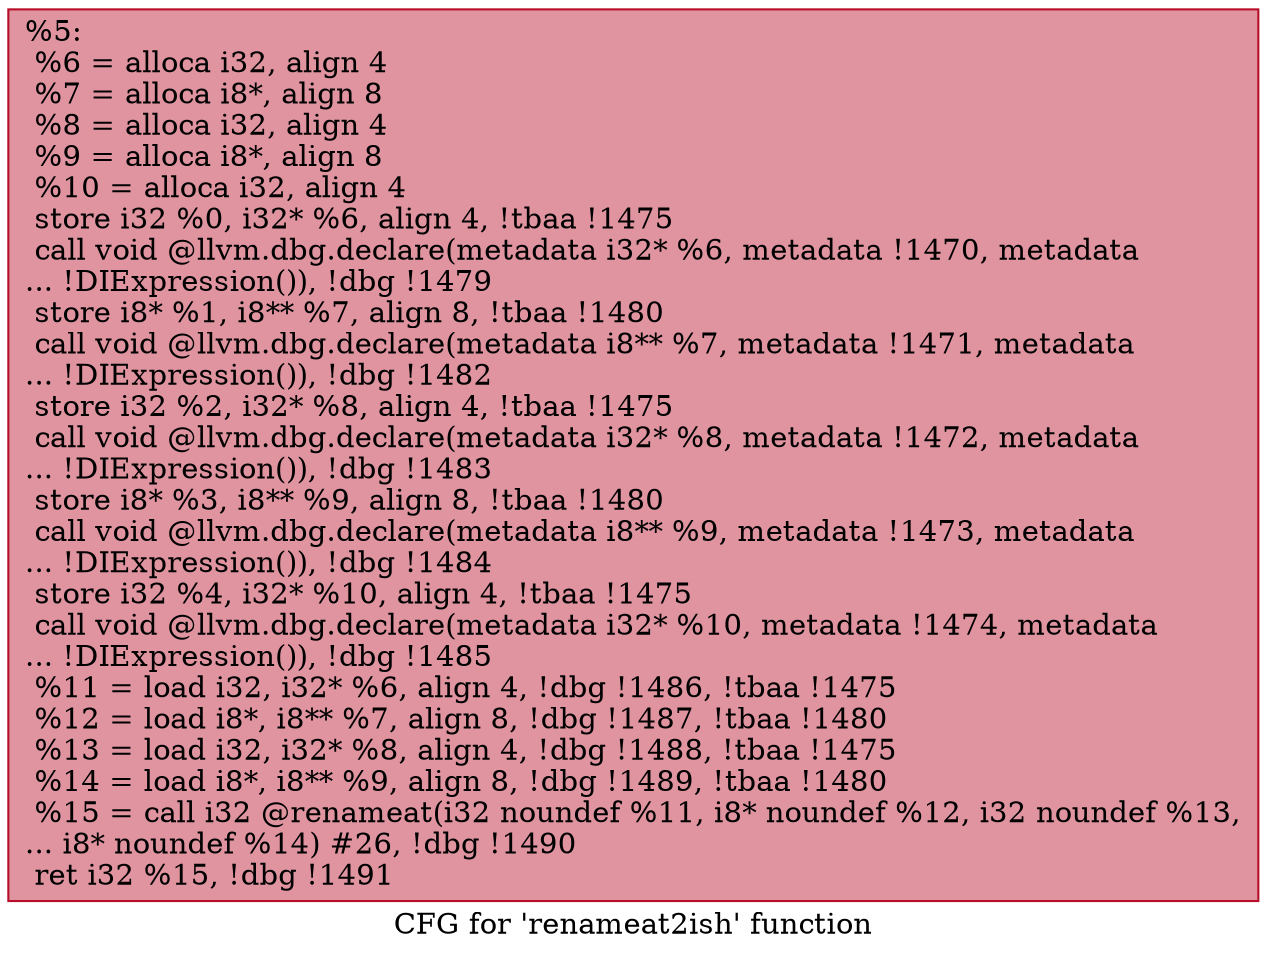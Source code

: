 digraph "CFG for 'renameat2ish' function" {
	label="CFG for 'renameat2ish' function";

	Node0x1121c80 [shape=record,color="#b70d28ff", style=filled, fillcolor="#b70d2870",label="{%5:\l  %6 = alloca i32, align 4\l  %7 = alloca i8*, align 8\l  %8 = alloca i32, align 4\l  %9 = alloca i8*, align 8\l  %10 = alloca i32, align 4\l  store i32 %0, i32* %6, align 4, !tbaa !1475\l  call void @llvm.dbg.declare(metadata i32* %6, metadata !1470, metadata\l... !DIExpression()), !dbg !1479\l  store i8* %1, i8** %7, align 8, !tbaa !1480\l  call void @llvm.dbg.declare(metadata i8** %7, metadata !1471, metadata\l... !DIExpression()), !dbg !1482\l  store i32 %2, i32* %8, align 4, !tbaa !1475\l  call void @llvm.dbg.declare(metadata i32* %8, metadata !1472, metadata\l... !DIExpression()), !dbg !1483\l  store i8* %3, i8** %9, align 8, !tbaa !1480\l  call void @llvm.dbg.declare(metadata i8** %9, metadata !1473, metadata\l... !DIExpression()), !dbg !1484\l  store i32 %4, i32* %10, align 4, !tbaa !1475\l  call void @llvm.dbg.declare(metadata i32* %10, metadata !1474, metadata\l... !DIExpression()), !dbg !1485\l  %11 = load i32, i32* %6, align 4, !dbg !1486, !tbaa !1475\l  %12 = load i8*, i8** %7, align 8, !dbg !1487, !tbaa !1480\l  %13 = load i32, i32* %8, align 4, !dbg !1488, !tbaa !1475\l  %14 = load i8*, i8** %9, align 8, !dbg !1489, !tbaa !1480\l  %15 = call i32 @renameat(i32 noundef %11, i8* noundef %12, i32 noundef %13,\l... i8* noundef %14) #26, !dbg !1490\l  ret i32 %15, !dbg !1491\l}"];
}

